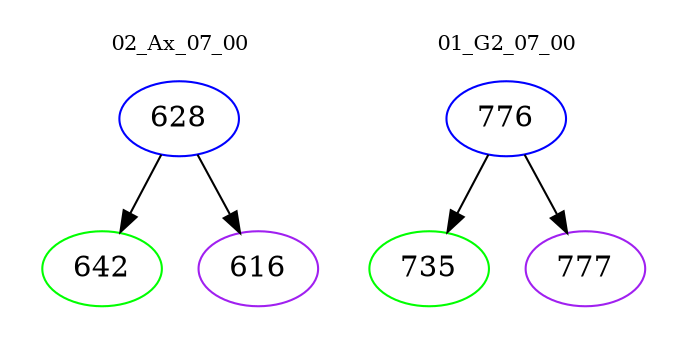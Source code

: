 digraph{
subgraph cluster_0 {
color = white
label = "02_Ax_07_00";
fontsize=10;
T0_628 [label="628", color="blue"]
T0_628 -> T0_642 [color="black"]
T0_642 [label="642", color="green"]
T0_628 -> T0_616 [color="black"]
T0_616 [label="616", color="purple"]
}
subgraph cluster_1 {
color = white
label = "01_G2_07_00";
fontsize=10;
T1_776 [label="776", color="blue"]
T1_776 -> T1_735 [color="black"]
T1_735 [label="735", color="green"]
T1_776 -> T1_777 [color="black"]
T1_777 [label="777", color="purple"]
}
}
